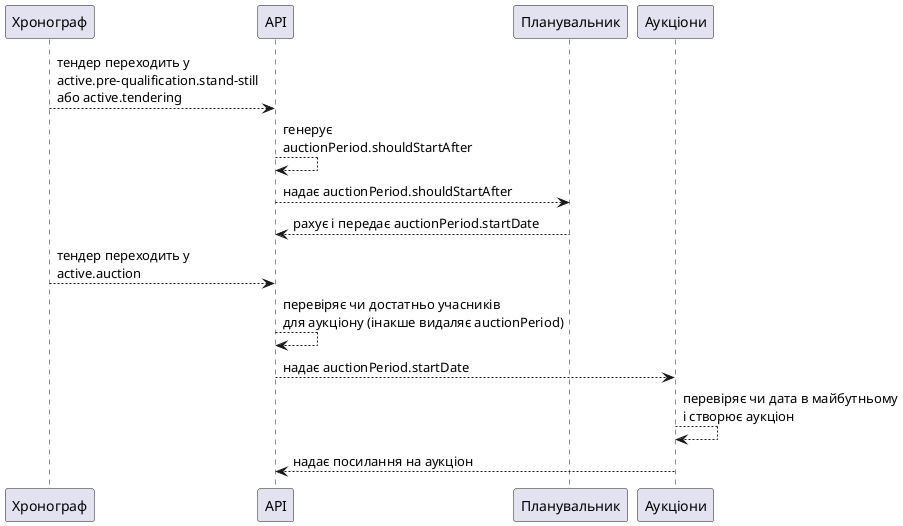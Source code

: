 @startuml

Хронограф --> API: тендер переходить у \nactive.pre-qualification.stand-still\nабо active.tendering
API --> API: генерує \nauctionPeriod.shouldStartAfter


API --> Планувальник: надає auctionPeriod.shouldStartAfter
API <-- Планувальник: рахує і передає auctionPeriod.startDate


Хронограф --> API: тендер переходить у \nactive.auction
API --> API: перевіряє чи достатньо учасників\n\
для аукціону (інакше видаляє auctionPeriod)


API --> Аукціони: надає auctionPeriod.startDate
Аукціони --> Аукціони: перевіряє чи дата в майбутньому\n\
і створює аукціон

API <-- Аукціони: надає посилання на аукціон

@enduml